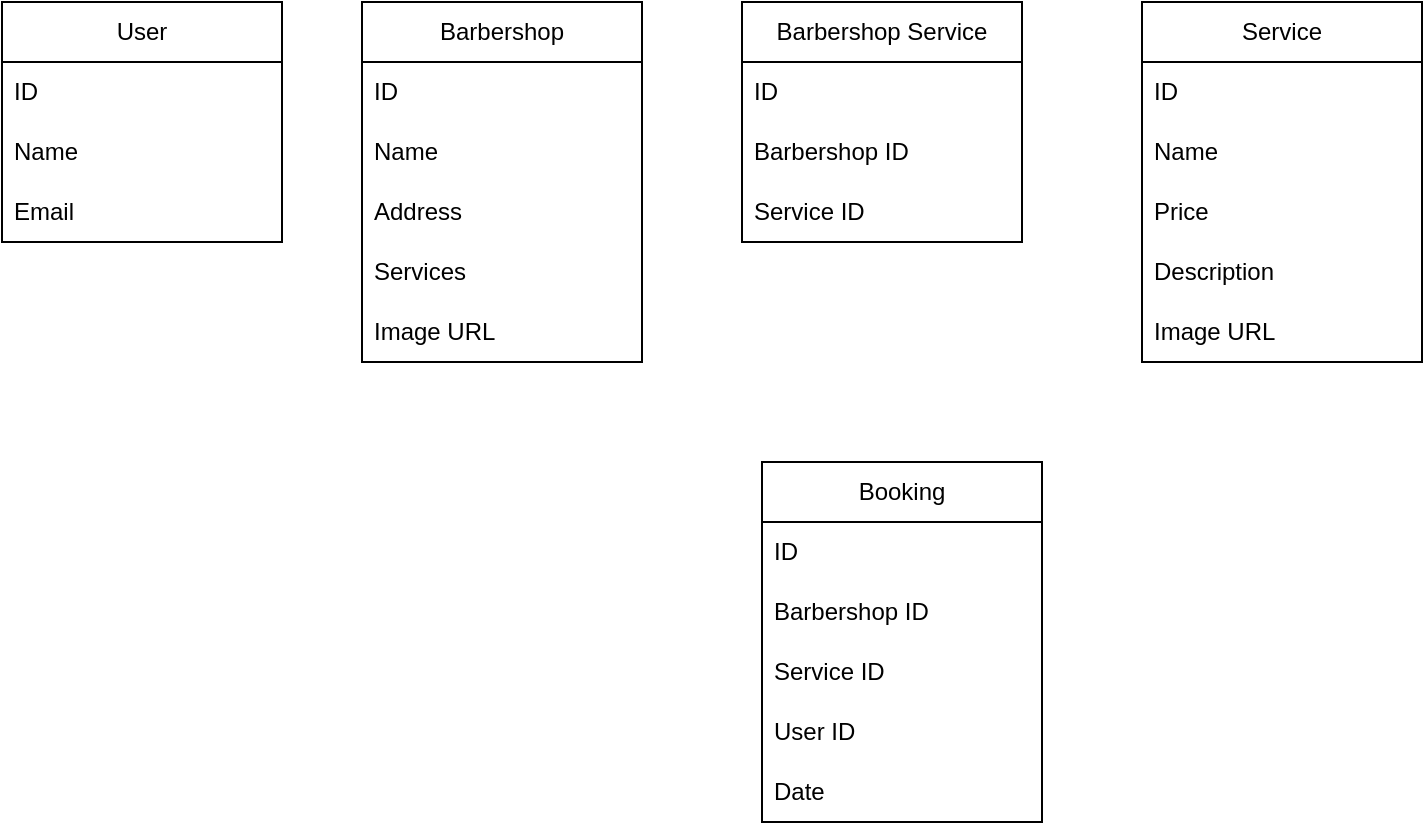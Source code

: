 <mxfile version="23.1.4" type="github">
  <diagram name="Page-1" id="b520641d-4fe3-3701-9064-5fc419738815">
    <mxGraphModel dx="874" dy="474" grid="1" gridSize="10" guides="1" tooltips="1" connect="1" arrows="1" fold="1" page="1" pageScale="1" pageWidth="1100" pageHeight="850" background="none" math="0" shadow="0">
      <root>
        <mxCell id="0" />
        <mxCell id="1" parent="0" />
        <mxCell id="Hqdrv58mR8JkHrrD70HS-1" value="&lt;font style=&quot;vertical-align: inherit;&quot;&gt;&lt;font style=&quot;vertical-align: inherit;&quot;&gt;User&lt;/font&gt;&lt;/font&gt;" style="swimlane;fontStyle=0;childLayout=stackLayout;horizontal=1;startSize=30;horizontalStack=0;resizeParent=1;resizeParentMax=0;resizeLast=0;collapsible=1;marginBottom=0;whiteSpace=wrap;html=1;" vertex="1" parent="1">
          <mxGeometry x="340" y="160" width="140" height="120" as="geometry" />
        </mxCell>
        <mxCell id="Hqdrv58mR8JkHrrD70HS-2" value="&lt;font style=&quot;vertical-align: inherit;&quot;&gt;&lt;font style=&quot;vertical-align: inherit;&quot;&gt;ID&lt;/font&gt;&lt;/font&gt;" style="text;strokeColor=none;fillColor=none;align=left;verticalAlign=middle;spacingLeft=4;spacingRight=4;overflow=hidden;points=[[0,0.5],[1,0.5]];portConstraint=eastwest;rotatable=0;whiteSpace=wrap;html=1;" vertex="1" parent="Hqdrv58mR8JkHrrD70HS-1">
          <mxGeometry y="30" width="140" height="30" as="geometry" />
        </mxCell>
        <mxCell id="Hqdrv58mR8JkHrrD70HS-3" value="&lt;font style=&quot;vertical-align: inherit;&quot;&gt;&lt;font style=&quot;vertical-align: inherit;&quot;&gt;Name&lt;/font&gt;&lt;/font&gt;" style="text;strokeColor=none;fillColor=none;align=left;verticalAlign=middle;spacingLeft=4;spacingRight=4;overflow=hidden;points=[[0,0.5],[1,0.5]];portConstraint=eastwest;rotatable=0;whiteSpace=wrap;html=1;" vertex="1" parent="Hqdrv58mR8JkHrrD70HS-1">
          <mxGeometry y="60" width="140" height="30" as="geometry" />
        </mxCell>
        <mxCell id="Hqdrv58mR8JkHrrD70HS-4" value="&lt;font style=&quot;vertical-align: inherit;&quot;&gt;&lt;font style=&quot;vertical-align: inherit;&quot;&gt;Email&lt;/font&gt;&lt;/font&gt;" style="text;strokeColor=none;fillColor=none;align=left;verticalAlign=middle;spacingLeft=4;spacingRight=4;overflow=hidden;points=[[0,0.5],[1,0.5]];portConstraint=eastwest;rotatable=0;whiteSpace=wrap;html=1;" vertex="1" parent="Hqdrv58mR8JkHrrD70HS-1">
          <mxGeometry y="90" width="140" height="30" as="geometry" />
        </mxCell>
        <mxCell id="Hqdrv58mR8JkHrrD70HS-5" value="&lt;font style=&quot;vertical-align: inherit;&quot;&gt;&lt;font style=&quot;vertical-align: inherit;&quot;&gt;&lt;font style=&quot;vertical-align: inherit;&quot;&gt;&lt;font style=&quot;vertical-align: inherit;&quot;&gt;Barbershop&lt;/font&gt;&lt;/font&gt;&lt;/font&gt;&lt;/font&gt;" style="swimlane;fontStyle=0;childLayout=stackLayout;horizontal=1;startSize=30;horizontalStack=0;resizeParent=1;resizeParentMax=0;resizeLast=0;collapsible=1;marginBottom=0;whiteSpace=wrap;html=1;" vertex="1" parent="1">
          <mxGeometry x="520" y="160" width="140" height="180" as="geometry" />
        </mxCell>
        <mxCell id="Hqdrv58mR8JkHrrD70HS-6" value="&lt;font style=&quot;vertical-align: inherit;&quot;&gt;&lt;font style=&quot;vertical-align: inherit;&quot;&gt;ID&lt;/font&gt;&lt;/font&gt;" style="text;strokeColor=none;fillColor=none;align=left;verticalAlign=middle;spacingLeft=4;spacingRight=4;overflow=hidden;points=[[0,0.5],[1,0.5]];portConstraint=eastwest;rotatable=0;whiteSpace=wrap;html=1;" vertex="1" parent="Hqdrv58mR8JkHrrD70HS-5">
          <mxGeometry y="30" width="140" height="30" as="geometry" />
        </mxCell>
        <mxCell id="Hqdrv58mR8JkHrrD70HS-7" value="&lt;font style=&quot;vertical-align: inherit;&quot;&gt;&lt;font style=&quot;vertical-align: inherit;&quot;&gt;Name&lt;/font&gt;&lt;/font&gt;" style="text;strokeColor=none;fillColor=none;align=left;verticalAlign=middle;spacingLeft=4;spacingRight=4;overflow=hidden;points=[[0,0.5],[1,0.5]];portConstraint=eastwest;rotatable=0;whiteSpace=wrap;html=1;" vertex="1" parent="Hqdrv58mR8JkHrrD70HS-5">
          <mxGeometry y="60" width="140" height="30" as="geometry" />
        </mxCell>
        <mxCell id="Hqdrv58mR8JkHrrD70HS-8" value="&lt;font style=&quot;vertical-align: inherit;&quot;&gt;&lt;font style=&quot;vertical-align: inherit;&quot;&gt;&lt;font style=&quot;vertical-align: inherit;&quot;&gt;&lt;font style=&quot;vertical-align: inherit;&quot;&gt;Address&lt;/font&gt;&lt;/font&gt;&lt;/font&gt;&lt;/font&gt;" style="text;strokeColor=none;fillColor=none;align=left;verticalAlign=middle;spacingLeft=4;spacingRight=4;overflow=hidden;points=[[0,0.5],[1,0.5]];portConstraint=eastwest;rotatable=0;whiteSpace=wrap;html=1;" vertex="1" parent="Hqdrv58mR8JkHrrD70HS-5">
          <mxGeometry y="90" width="140" height="30" as="geometry" />
        </mxCell>
        <mxCell id="Hqdrv58mR8JkHrrD70HS-9" value="&lt;font style=&quot;vertical-align: inherit;&quot;&gt;&lt;font style=&quot;vertical-align: inherit;&quot;&gt;&lt;font style=&quot;vertical-align: inherit;&quot;&gt;&lt;font style=&quot;vertical-align: inherit;&quot;&gt;Services&lt;/font&gt;&lt;/font&gt;&lt;/font&gt;&lt;/font&gt;" style="text;strokeColor=none;fillColor=none;align=left;verticalAlign=middle;spacingLeft=4;spacingRight=4;overflow=hidden;points=[[0,0.5],[1,0.5]];portConstraint=eastwest;rotatable=0;whiteSpace=wrap;html=1;" vertex="1" parent="Hqdrv58mR8JkHrrD70HS-5">
          <mxGeometry y="120" width="140" height="30" as="geometry" />
        </mxCell>
        <mxCell id="Hqdrv58mR8JkHrrD70HS-15" value="&lt;font style=&quot;vertical-align: inherit;&quot;&gt;&lt;font style=&quot;vertical-align: inherit;&quot;&gt;&lt;font style=&quot;vertical-align: inherit;&quot;&gt;&lt;font style=&quot;vertical-align: inherit;&quot;&gt;&lt;font style=&quot;vertical-align: inherit;&quot;&gt;&lt;font style=&quot;vertical-align: inherit;&quot;&gt;Image URL&lt;/font&gt;&lt;/font&gt;&lt;/font&gt;&lt;/font&gt;&lt;/font&gt;&lt;/font&gt;" style="text;strokeColor=none;fillColor=none;align=left;verticalAlign=middle;spacingLeft=4;spacingRight=4;overflow=hidden;points=[[0,0.5],[1,0.5]];portConstraint=eastwest;rotatable=0;whiteSpace=wrap;html=1;" vertex="1" parent="Hqdrv58mR8JkHrrD70HS-5">
          <mxGeometry y="150" width="140" height="30" as="geometry" />
        </mxCell>
        <mxCell id="Hqdrv58mR8JkHrrD70HS-10" value="&lt;font style=&quot;vertical-align: inherit;&quot;&gt;&lt;font style=&quot;vertical-align: inherit;&quot;&gt;&lt;font style=&quot;vertical-align: inherit;&quot;&gt;&lt;font style=&quot;vertical-align: inherit;&quot;&gt;&lt;font style=&quot;vertical-align: inherit;&quot;&gt;&lt;font style=&quot;vertical-align: inherit;&quot;&gt;Service&lt;/font&gt;&lt;/font&gt;&lt;/font&gt;&lt;/font&gt;&lt;/font&gt;&lt;/font&gt;" style="swimlane;fontStyle=0;childLayout=stackLayout;horizontal=1;startSize=30;horizontalStack=0;resizeParent=1;resizeParentMax=0;resizeLast=0;collapsible=1;marginBottom=0;whiteSpace=wrap;html=1;" vertex="1" parent="1">
          <mxGeometry x="910" y="160" width="140" height="180" as="geometry" />
        </mxCell>
        <mxCell id="Hqdrv58mR8JkHrrD70HS-11" value="&lt;font style=&quot;vertical-align: inherit;&quot;&gt;&lt;font style=&quot;vertical-align: inherit;&quot;&gt;ID&lt;/font&gt;&lt;/font&gt;" style="text;strokeColor=none;fillColor=none;align=left;verticalAlign=middle;spacingLeft=4;spacingRight=4;overflow=hidden;points=[[0,0.5],[1,0.5]];portConstraint=eastwest;rotatable=0;whiteSpace=wrap;html=1;" vertex="1" parent="Hqdrv58mR8JkHrrD70HS-10">
          <mxGeometry y="30" width="140" height="30" as="geometry" />
        </mxCell>
        <mxCell id="Hqdrv58mR8JkHrrD70HS-12" value="&lt;font style=&quot;vertical-align: inherit;&quot;&gt;&lt;font style=&quot;vertical-align: inherit;&quot;&gt;Name&lt;/font&gt;&lt;/font&gt;" style="text;strokeColor=none;fillColor=none;align=left;verticalAlign=middle;spacingLeft=4;spacingRight=4;overflow=hidden;points=[[0,0.5],[1,0.5]];portConstraint=eastwest;rotatable=0;whiteSpace=wrap;html=1;" vertex="1" parent="Hqdrv58mR8JkHrrD70HS-10">
          <mxGeometry y="60" width="140" height="30" as="geometry" />
        </mxCell>
        <mxCell id="Hqdrv58mR8JkHrrD70HS-16" value="&lt;font style=&quot;vertical-align: inherit;&quot;&gt;&lt;font style=&quot;vertical-align: inherit;&quot;&gt;Price&lt;/font&gt;&lt;/font&gt;" style="text;strokeColor=none;fillColor=none;align=left;verticalAlign=middle;spacingLeft=4;spacingRight=4;overflow=hidden;points=[[0,0.5],[1,0.5]];portConstraint=eastwest;rotatable=0;whiteSpace=wrap;html=1;" vertex="1" parent="Hqdrv58mR8JkHrrD70HS-10">
          <mxGeometry y="90" width="140" height="30" as="geometry" />
        </mxCell>
        <mxCell id="Hqdrv58mR8JkHrrD70HS-17" value="&lt;font style=&quot;vertical-align: inherit;&quot;&gt;&lt;font style=&quot;vertical-align: inherit;&quot;&gt;&lt;font style=&quot;vertical-align: inherit;&quot;&gt;&lt;font style=&quot;vertical-align: inherit;&quot;&gt;Description&lt;/font&gt;&lt;/font&gt;&lt;/font&gt;&lt;/font&gt;" style="text;strokeColor=none;fillColor=none;align=left;verticalAlign=middle;spacingLeft=4;spacingRight=4;overflow=hidden;points=[[0,0.5],[1,0.5]];portConstraint=eastwest;rotatable=0;whiteSpace=wrap;html=1;" vertex="1" parent="Hqdrv58mR8JkHrrD70HS-10">
          <mxGeometry y="120" width="140" height="30" as="geometry" />
        </mxCell>
        <mxCell id="Hqdrv58mR8JkHrrD70HS-18" value="&lt;font style=&quot;vertical-align: inherit;&quot;&gt;&lt;font style=&quot;vertical-align: inherit;&quot;&gt;&lt;font style=&quot;vertical-align: inherit;&quot;&gt;&lt;font style=&quot;vertical-align: inherit;&quot;&gt;Image URL&lt;/font&gt;&lt;/font&gt;&lt;/font&gt;&lt;/font&gt;" style="text;strokeColor=none;fillColor=none;align=left;verticalAlign=middle;spacingLeft=4;spacingRight=4;overflow=hidden;points=[[0,0.5],[1,0.5]];portConstraint=eastwest;rotatable=0;whiteSpace=wrap;html=1;" vertex="1" parent="Hqdrv58mR8JkHrrD70HS-10">
          <mxGeometry y="150" width="140" height="30" as="geometry" />
        </mxCell>
        <mxCell id="Hqdrv58mR8JkHrrD70HS-19" value="&lt;font style=&quot;vertical-align: inherit;&quot;&gt;&lt;font style=&quot;vertical-align: inherit;&quot;&gt;Booking&lt;/font&gt;&lt;/font&gt;" style="swimlane;fontStyle=0;childLayout=stackLayout;horizontal=1;startSize=30;horizontalStack=0;resizeParent=1;resizeParentMax=0;resizeLast=0;collapsible=1;marginBottom=0;whiteSpace=wrap;html=1;" vertex="1" parent="1">
          <mxGeometry x="720" y="390" width="140" height="180" as="geometry" />
        </mxCell>
        <mxCell id="Hqdrv58mR8JkHrrD70HS-20" value="&lt;font style=&quot;vertical-align: inherit;&quot;&gt;&lt;font style=&quot;vertical-align: inherit;&quot;&gt;ID&lt;/font&gt;&lt;/font&gt;" style="text;strokeColor=none;fillColor=none;align=left;verticalAlign=middle;spacingLeft=4;spacingRight=4;overflow=hidden;points=[[0,0.5],[1,0.5]];portConstraint=eastwest;rotatable=0;whiteSpace=wrap;html=1;" vertex="1" parent="Hqdrv58mR8JkHrrD70HS-19">
          <mxGeometry y="30" width="140" height="30" as="geometry" />
        </mxCell>
        <mxCell id="Hqdrv58mR8JkHrrD70HS-21" value="&lt;font style=&quot;vertical-align: inherit;&quot;&gt;&lt;font style=&quot;vertical-align: inherit;&quot;&gt;&lt;font style=&quot;vertical-align: inherit;&quot;&gt;&lt;font style=&quot;vertical-align: inherit;&quot;&gt;Barbershop ID&lt;/font&gt;&lt;/font&gt;&lt;/font&gt;&lt;/font&gt;" style="text;strokeColor=none;fillColor=none;align=left;verticalAlign=middle;spacingLeft=4;spacingRight=4;overflow=hidden;points=[[0,0.5],[1,0.5]];portConstraint=eastwest;rotatable=0;whiteSpace=wrap;html=1;" vertex="1" parent="Hqdrv58mR8JkHrrD70HS-19">
          <mxGeometry y="60" width="140" height="30" as="geometry" />
        </mxCell>
        <mxCell id="Hqdrv58mR8JkHrrD70HS-22" value="&lt;font style=&quot;vertical-align: inherit;&quot;&gt;&lt;font style=&quot;vertical-align: inherit;&quot;&gt;&lt;font style=&quot;vertical-align: inherit;&quot;&gt;&lt;font style=&quot;vertical-align: inherit;&quot;&gt;Service ID&lt;/font&gt;&lt;/font&gt;&lt;/font&gt;&lt;/font&gt;" style="text;strokeColor=none;fillColor=none;align=left;verticalAlign=middle;spacingLeft=4;spacingRight=4;overflow=hidden;points=[[0,0.5],[1,0.5]];portConstraint=eastwest;rotatable=0;whiteSpace=wrap;html=1;" vertex="1" parent="Hqdrv58mR8JkHrrD70HS-19">
          <mxGeometry y="90" width="140" height="30" as="geometry" />
        </mxCell>
        <mxCell id="Hqdrv58mR8JkHrrD70HS-23" value="&lt;font style=&quot;vertical-align: inherit;&quot;&gt;&lt;font style=&quot;vertical-align: inherit;&quot;&gt;&lt;font style=&quot;vertical-align: inherit;&quot;&gt;&lt;font style=&quot;vertical-align: inherit;&quot;&gt;User ID&lt;/font&gt;&lt;/font&gt;&lt;/font&gt;&lt;/font&gt;" style="text;strokeColor=none;fillColor=none;align=left;verticalAlign=middle;spacingLeft=4;spacingRight=4;overflow=hidden;points=[[0,0.5],[1,0.5]];portConstraint=eastwest;rotatable=0;whiteSpace=wrap;html=1;" vertex="1" parent="Hqdrv58mR8JkHrrD70HS-19">
          <mxGeometry y="120" width="140" height="30" as="geometry" />
        </mxCell>
        <mxCell id="Hqdrv58mR8JkHrrD70HS-24" value="&lt;font style=&quot;vertical-align: inherit;&quot;&gt;&lt;font style=&quot;vertical-align: inherit;&quot;&gt;Date&lt;/font&gt;&lt;/font&gt;" style="text;strokeColor=none;fillColor=none;align=left;verticalAlign=middle;spacingLeft=4;spacingRight=4;overflow=hidden;points=[[0,0.5],[1,0.5]];portConstraint=eastwest;rotatable=0;whiteSpace=wrap;html=1;" vertex="1" parent="Hqdrv58mR8JkHrrD70HS-19">
          <mxGeometry y="150" width="140" height="30" as="geometry" />
        </mxCell>
        <mxCell id="Hqdrv58mR8JkHrrD70HS-25" value="&lt;font style=&quot;vertical-align: inherit;&quot;&gt;&lt;font style=&quot;vertical-align: inherit;&quot;&gt;&lt;font style=&quot;vertical-align: inherit;&quot;&gt;&lt;font style=&quot;vertical-align: inherit;&quot;&gt;&lt;font style=&quot;vertical-align: inherit;&quot;&gt;&lt;font style=&quot;vertical-align: inherit;&quot;&gt;Barbershop Service&lt;/font&gt;&lt;/font&gt;&lt;/font&gt;&lt;/font&gt;&lt;/font&gt;&lt;/font&gt;" style="swimlane;fontStyle=0;childLayout=stackLayout;horizontal=1;startSize=30;horizontalStack=0;resizeParent=1;resizeParentMax=0;resizeLast=0;collapsible=1;marginBottom=0;whiteSpace=wrap;html=1;" vertex="1" parent="1">
          <mxGeometry x="710" y="160" width="140" height="120" as="geometry" />
        </mxCell>
        <mxCell id="Hqdrv58mR8JkHrrD70HS-26" value="&lt;font style=&quot;vertical-align: inherit;&quot;&gt;&lt;font style=&quot;vertical-align: inherit;&quot;&gt;ID&lt;/font&gt;&lt;/font&gt;" style="text;strokeColor=none;fillColor=none;align=left;verticalAlign=middle;spacingLeft=4;spacingRight=4;overflow=hidden;points=[[0,0.5],[1,0.5]];portConstraint=eastwest;rotatable=0;whiteSpace=wrap;html=1;" vertex="1" parent="Hqdrv58mR8JkHrrD70HS-25">
          <mxGeometry y="30" width="140" height="30" as="geometry" />
        </mxCell>
        <mxCell id="Hqdrv58mR8JkHrrD70HS-27" value="&lt;font style=&quot;vertical-align: inherit;&quot;&gt;&lt;font style=&quot;vertical-align: inherit;&quot;&gt;Barbershop ID&lt;/font&gt;&lt;/font&gt;" style="text;strokeColor=none;fillColor=none;align=left;verticalAlign=middle;spacingLeft=4;spacingRight=4;overflow=hidden;points=[[0,0.5],[1,0.5]];portConstraint=eastwest;rotatable=0;whiteSpace=wrap;html=1;" vertex="1" parent="Hqdrv58mR8JkHrrD70HS-25">
          <mxGeometry y="60" width="140" height="30" as="geometry" />
        </mxCell>
        <mxCell id="Hqdrv58mR8JkHrrD70HS-28" value="&lt;font style=&quot;vertical-align: inherit;&quot;&gt;&lt;font style=&quot;vertical-align: inherit;&quot;&gt;Service ID&lt;/font&gt;&lt;/font&gt;" style="text;strokeColor=none;fillColor=none;align=left;verticalAlign=middle;spacingLeft=4;spacingRight=4;overflow=hidden;points=[[0,0.5],[1,0.5]];portConstraint=eastwest;rotatable=0;whiteSpace=wrap;html=1;" vertex="1" parent="Hqdrv58mR8JkHrrD70HS-25">
          <mxGeometry y="90" width="140" height="30" as="geometry" />
        </mxCell>
      </root>
    </mxGraphModel>
  </diagram>
</mxfile>
